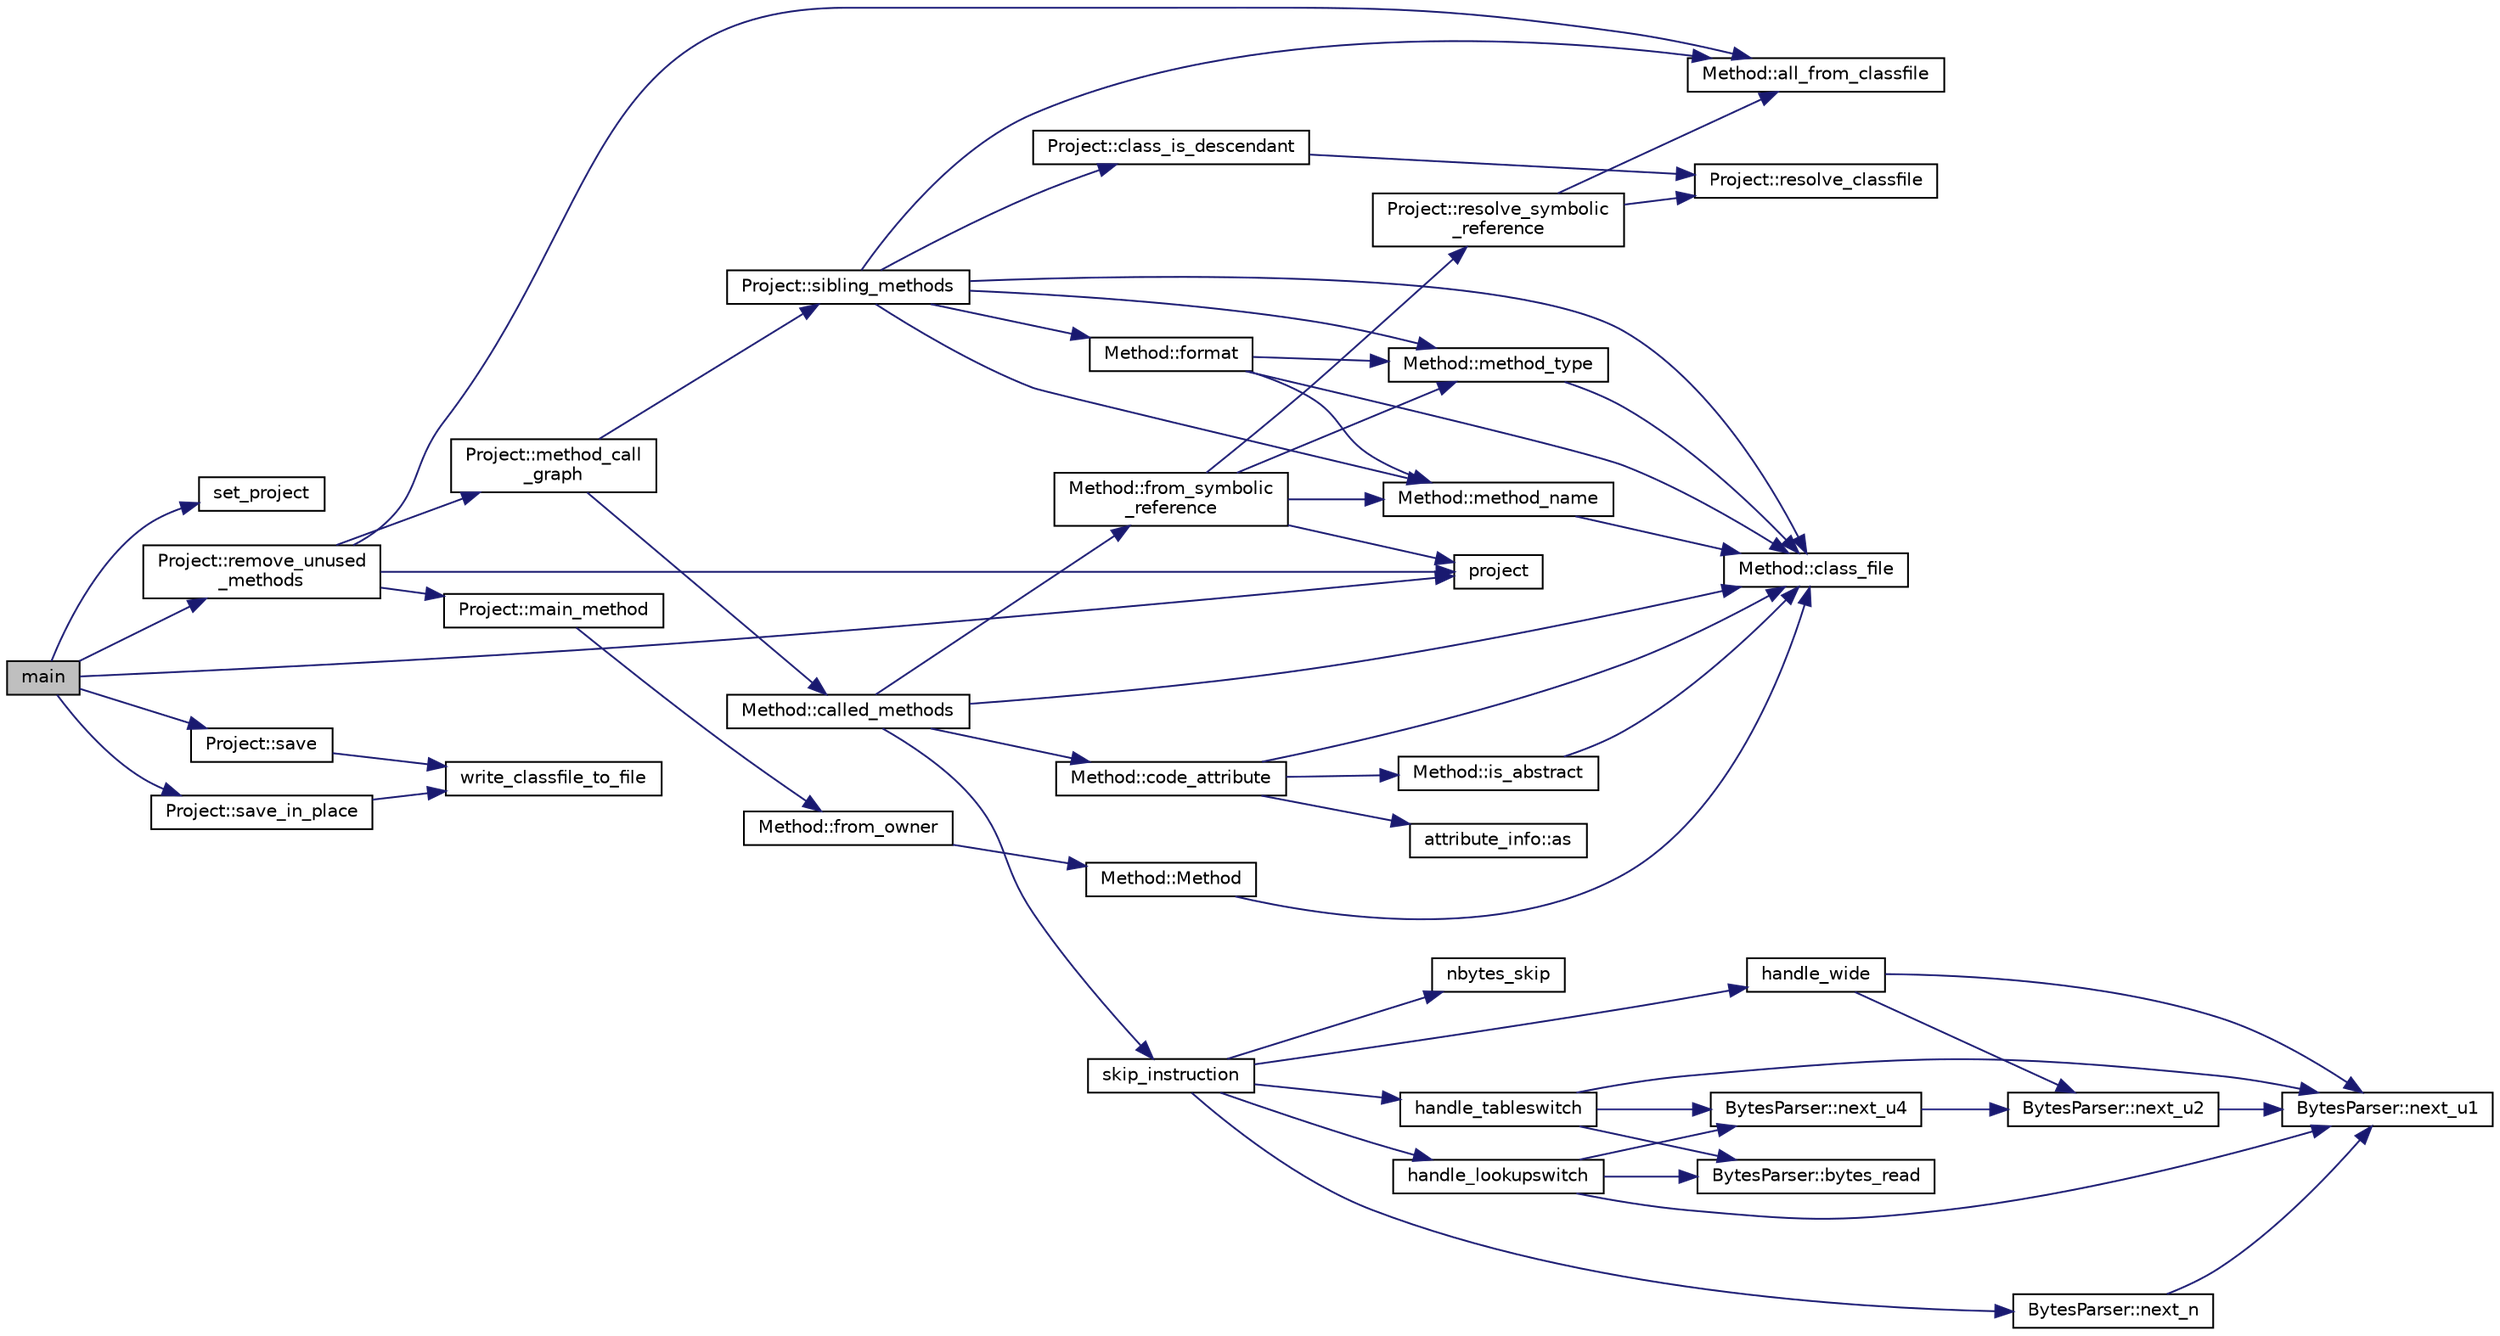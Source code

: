 digraph "main"
{
  bgcolor="transparent";
  edge [fontname="Helvetica",fontsize="10",labelfontname="Helvetica",labelfontsize="10"];
  node [fontname="Helvetica",fontsize="10",shape=record];
  rankdir="LR";
  Node0 [label="main",height=0.2,width=0.4,color="black", fillcolor="grey75", style="filled", fontcolor="black"];
  Node0 -> Node1 [color="midnightblue",fontsize="10",style="solid"];
  Node1 [label="set_project",height=0.2,width=0.4,color="black",URL="$project_8cpp.html#afbc27c23d1ebcd7202e909126c44852a"];
  Node0 -> Node2 [color="midnightblue",fontsize="10",style="solid"];
  Node2 [label="project",height=0.2,width=0.4,color="black",URL="$project_8cpp.html#a3c33c839f231786a482d8b5a76c269d3",tooltip="For now, there is a single global project for the entire application. "];
  Node0 -> Node3 [color="midnightblue",fontsize="10",style="solid"];
  Node3 [label="Project::remove_unused\l_methods",height=0.2,width=0.4,color="black",URL="$classProject.html#af5f35c59d1175af1cfa659a597bb6353"];
  Node3 -> Node4 [color="midnightblue",fontsize="10",style="solid"];
  Node4 [label="Project::main_method",height=0.2,width=0.4,color="black",URL="$classProject.html#a8122de9e7b4bc2a63e1391727c881474",tooltip="Find the main entry point of the entire project. "];
  Node4 -> Node5 [color="midnightblue",fontsize="10",style="solid"];
  Node5 [label="Method::from_owner",height=0.2,width=0.4,color="black",URL="$classMethod.html#ad977afdb14569e1108c6b6849fe0b007"];
  Node5 -> Node6 [color="midnightblue",fontsize="10",style="solid"];
  Node6 [label="Method::Method",height=0.2,width=0.4,color="black",URL="$classMethod.html#aba8db898e71ab542920887eba94e6234",tooltip="Constructs the method from the ClassFile and the method index. "];
  Node6 -> Node7 [color="midnightblue",fontsize="10",style="solid"];
  Node7 [label="Method::class_file",height=0.2,width=0.4,color="black",URL="$classMethod.html#ac6eecb9ebb1eb23098c8556752353a81",tooltip="Returns the class file where this class belongs. "];
  Node3 -> Node2 [color="midnightblue",fontsize="10",style="solid"];
  Node3 -> Node8 [color="midnightblue",fontsize="10",style="solid"];
  Node8 [label="Project::method_call\l_graph",height=0.2,width=0.4,color="black",URL="$classProject.html#ac4d866eaedfd1083d4736530382c7b7c"];
  Node8 -> Node9 [color="midnightblue",fontsize="10",style="solid"];
  Node9 [label="Project::sibling_methods",height=0.2,width=0.4,color="black",URL="$classProject.html#afee58125bfee1c7a1871be7805e855fa"];
  Node9 -> Node10 [color="midnightblue",fontsize="10",style="solid"];
  Node10 [label="Method::method_type",height=0.2,width=0.4,color="black",URL="$classMethod.html#a86015f24da420dc7502bdac6138a4a47",tooltip="Returns the type of this method. "];
  Node10 -> Node7 [color="midnightblue",fontsize="10",style="solid"];
  Node9 -> Node11 [color="midnightblue",fontsize="10",style="solid"];
  Node11 [label="Method::method_name",height=0.2,width=0.4,color="black",URL="$classMethod.html#ab0855cbda89f070acc27ebff025ffd15",tooltip="Returns the name of this method. "];
  Node11 -> Node7 [color="midnightblue",fontsize="10",style="solid"];
  Node9 -> Node12 [color="midnightblue",fontsize="10",style="solid"];
  Node12 [label="Project::class_is_descendant",height=0.2,width=0.4,color="black",URL="$classProject.html#a6ef93527bbe86e9bdfbc6d624eab0834"];
  Node12 -> Node13 [color="midnightblue",fontsize="10",style="solid"];
  Node13 [label="Project::resolve_classfile",height=0.2,width=0.4,color="black",URL="$classProject.html#a2ec0981bc841bcbac0ca8072f3b960b5",tooltip="Find the appropiate class file given the name. "];
  Node9 -> Node7 [color="midnightblue",fontsize="10",style="solid"];
  Node9 -> Node14 [color="midnightblue",fontsize="10",style="solid"];
  Node14 [label="Method::all_from_classfile",height=0.2,width=0.4,color="black",URL="$classMethod.html#a7b631e75e7438bb79c285b1bc6a712ab",tooltip="Returns all the methods referenced in file. "];
  Node9 -> Node15 [color="midnightblue",fontsize="10",style="solid"];
  Node15 [label="Method::format",height=0.2,width=0.4,color="black",URL="$classMethod.html#a3f6d55a368a1e2727bea0799c3cdc0f6"];
  Node15 -> Node7 [color="midnightblue",fontsize="10",style="solid"];
  Node15 -> Node11 [color="midnightblue",fontsize="10",style="solid"];
  Node15 -> Node10 [color="midnightblue",fontsize="10",style="solid"];
  Node8 -> Node16 [color="midnightblue",fontsize="10",style="solid"];
  Node16 [label="Method::called_methods",height=0.2,width=0.4,color="black",URL="$classMethod.html#a378e12e19cf0c8f21bfc13071382d15e",tooltip="Returns all the methods that this method calls directly. "];
  Node16 -> Node17 [color="midnightblue",fontsize="10",style="solid"];
  Node17 [label="Method::code_attribute",height=0.2,width=0.4,color="black",URL="$classMethod.html#af92b40aa1a81df3a6827d688adc005bf"];
  Node17 -> Node7 [color="midnightblue",fontsize="10",style="solid"];
  Node17 -> Node18 [color="midnightblue",fontsize="10",style="solid"];
  Node18 [label="attribute_info::as",height=0.2,width=0.4,color="black",URL="$structattribute__info.html#ace33b133435450d7d161751a3393de11",tooltip="This template will be explicitly specialized for the possible types. "];
  Node17 -> Node19 [color="midnightblue",fontsize="10",style="solid"];
  Node19 [label="Method::is_abstract",height=0.2,width=0.4,color="black",URL="$classMethod.html#a6dfb75c6faf8961c6e04a86eca6e97e8",tooltip="Returns whether this method is abstract. "];
  Node19 -> Node7 [color="midnightblue",fontsize="10",style="solid"];
  Node16 -> Node7 [color="midnightblue",fontsize="10",style="solid"];
  Node16 -> Node20 [color="midnightblue",fontsize="10",style="solid"];
  Node20 [label="Method::from_symbolic\l_reference",height=0.2,width=0.4,color="black",URL="$classMethod.html#adddc54ce699dfb1ba305595507085a29"];
  Node20 -> Node11 [color="midnightblue",fontsize="10",style="solid"];
  Node20 -> Node10 [color="midnightblue",fontsize="10",style="solid"];
  Node20 -> Node2 [color="midnightblue",fontsize="10",style="solid"];
  Node20 -> Node21 [color="midnightblue",fontsize="10",style="solid"];
  Node21 [label="Project::resolve_symbolic\l_reference",height=0.2,width=0.4,color="black",URL="$classProject.html#a2bf65efcb1e91bfe76d2faab76127c11"];
  Node21 -> Node13 [color="midnightblue",fontsize="10",style="solid"];
  Node21 -> Node14 [color="midnightblue",fontsize="10",style="solid"];
  Node16 -> Node22 [color="midnightblue",fontsize="10",style="solid"];
  Node22 [label="skip_instruction",height=0.2,width=0.4,color="black",URL="$code_8cpp.html#a864472e12a8f68c47532fa4775c8ed02"];
  Node22 -> Node23 [color="midnightblue",fontsize="10",style="solid"];
  Node23 [label="nbytes_skip",height=0.2,width=0.4,color="black",URL="$code_8cpp.html#a89610720a1fdc96cd38d29040df09415"];
  Node22 -> Node24 [color="midnightblue",fontsize="10",style="solid"];
  Node24 [label="BytesParser::next_n",height=0.2,width=0.4,color="black",URL="$classBytesParser.html#acb95ccefd93aa90ae9c74aaec13b497e",tooltip="Consumes and returns the next n bytes. "];
  Node24 -> Node25 [color="midnightblue",fontsize="10",style="solid"];
  Node25 [label="BytesParser::next_u1",height=0.2,width=0.4,color="black",URL="$classBytesParser.html#a18a5ff71458418a33c99d301ecc37579",tooltip="Consumes and returns the next unsigned char, in network order. "];
  Node22 -> Node26 [color="midnightblue",fontsize="10",style="solid"];
  Node26 [label="handle_lookupswitch",height=0.2,width=0.4,color="black",URL="$code_8cpp.html#aa5d483694c6174731ff9fac5002cd8ae"];
  Node26 -> Node27 [color="midnightblue",fontsize="10",style="solid"];
  Node27 [label="BytesParser::bytes_read",height=0.2,width=0.4,color="black",URL="$classBytesParser.html#a37f2e2e19b23ba08982241c7ed53b43a",tooltip="Returns how many bytes have been parsed so far. "];
  Node26 -> Node25 [color="midnightblue",fontsize="10",style="solid"];
  Node26 -> Node28 [color="midnightblue",fontsize="10",style="solid"];
  Node28 [label="BytesParser::next_u4",height=0.2,width=0.4,color="black",URL="$classBytesParser.html#a1023beb9a406a24c4080c95fbe8fd884",tooltip="Consumes and returns the next unsigned int, in network order. "];
  Node28 -> Node29 [color="midnightblue",fontsize="10",style="solid"];
  Node29 [label="BytesParser::next_u2",height=0.2,width=0.4,color="black",URL="$classBytesParser.html#a8c1d8a37eabff268351e38706a78ce2a",tooltip="Consumes and returns the next unsigned short, in network order. "];
  Node29 -> Node25 [color="midnightblue",fontsize="10",style="solid"];
  Node22 -> Node30 [color="midnightblue",fontsize="10",style="solid"];
  Node30 [label="handle_tableswitch",height=0.2,width=0.4,color="black",URL="$code_8cpp.html#a298b725ea8fc55e54ac45da455ce740f"];
  Node30 -> Node27 [color="midnightblue",fontsize="10",style="solid"];
  Node30 -> Node25 [color="midnightblue",fontsize="10",style="solid"];
  Node30 -> Node28 [color="midnightblue",fontsize="10",style="solid"];
  Node22 -> Node31 [color="midnightblue",fontsize="10",style="solid"];
  Node31 [label="handle_wide",height=0.2,width=0.4,color="black",URL="$code_8cpp.html#a705b8e4b481bd9b6a16e78e1457e18f6"];
  Node31 -> Node25 [color="midnightblue",fontsize="10",style="solid"];
  Node31 -> Node29 [color="midnightblue",fontsize="10",style="solid"];
  Node3 -> Node14 [color="midnightblue",fontsize="10",style="solid"];
  Node0 -> Node32 [color="midnightblue",fontsize="10",style="solid"];
  Node32 [label="Project::save",height=0.2,width=0.4,color="black",URL="$classProject.html#aff5e62e0e0e3e8c7123a7dd6ae51cb3f",tooltip="Save all of the class files in the given location. "];
  Node32 -> Node33 [color="midnightblue",fontsize="10",style="solid"];
  Node33 [label="write_classfile_to_file",height=0.2,width=0.4,color="black",URL="$project_8cpp.html#a1d4c3111b2c5f87781ba35f906291397"];
  Node0 -> Node34 [color="midnightblue",fontsize="10",style="solid"];
  Node34 [label="Project::save_in_place",height=0.2,width=0.4,color="black",URL="$classProject.html#aecff214fd8b3fc5e855ec925ebe93f59",tooltip="Save all of the files in-place. "];
  Node34 -> Node33 [color="midnightblue",fontsize="10",style="solid"];
}
